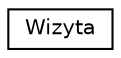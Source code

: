 digraph "Graficzna hierarchia klas"
{
 // LATEX_PDF_SIZE
  edge [fontname="Helvetica",fontsize="10",labelfontname="Helvetica",labelfontsize="10"];
  node [fontname="Helvetica",fontsize="10",shape=record];
  rankdir="LR";
  Node0 [label="Wizyta",height=0.2,width=0.4,color="black", fillcolor="white", style="filled",URL="$class_wizyta.html",tooltip="Klasa majšca za zadanie obrazowanie pojedynczej wizyty."];
}

